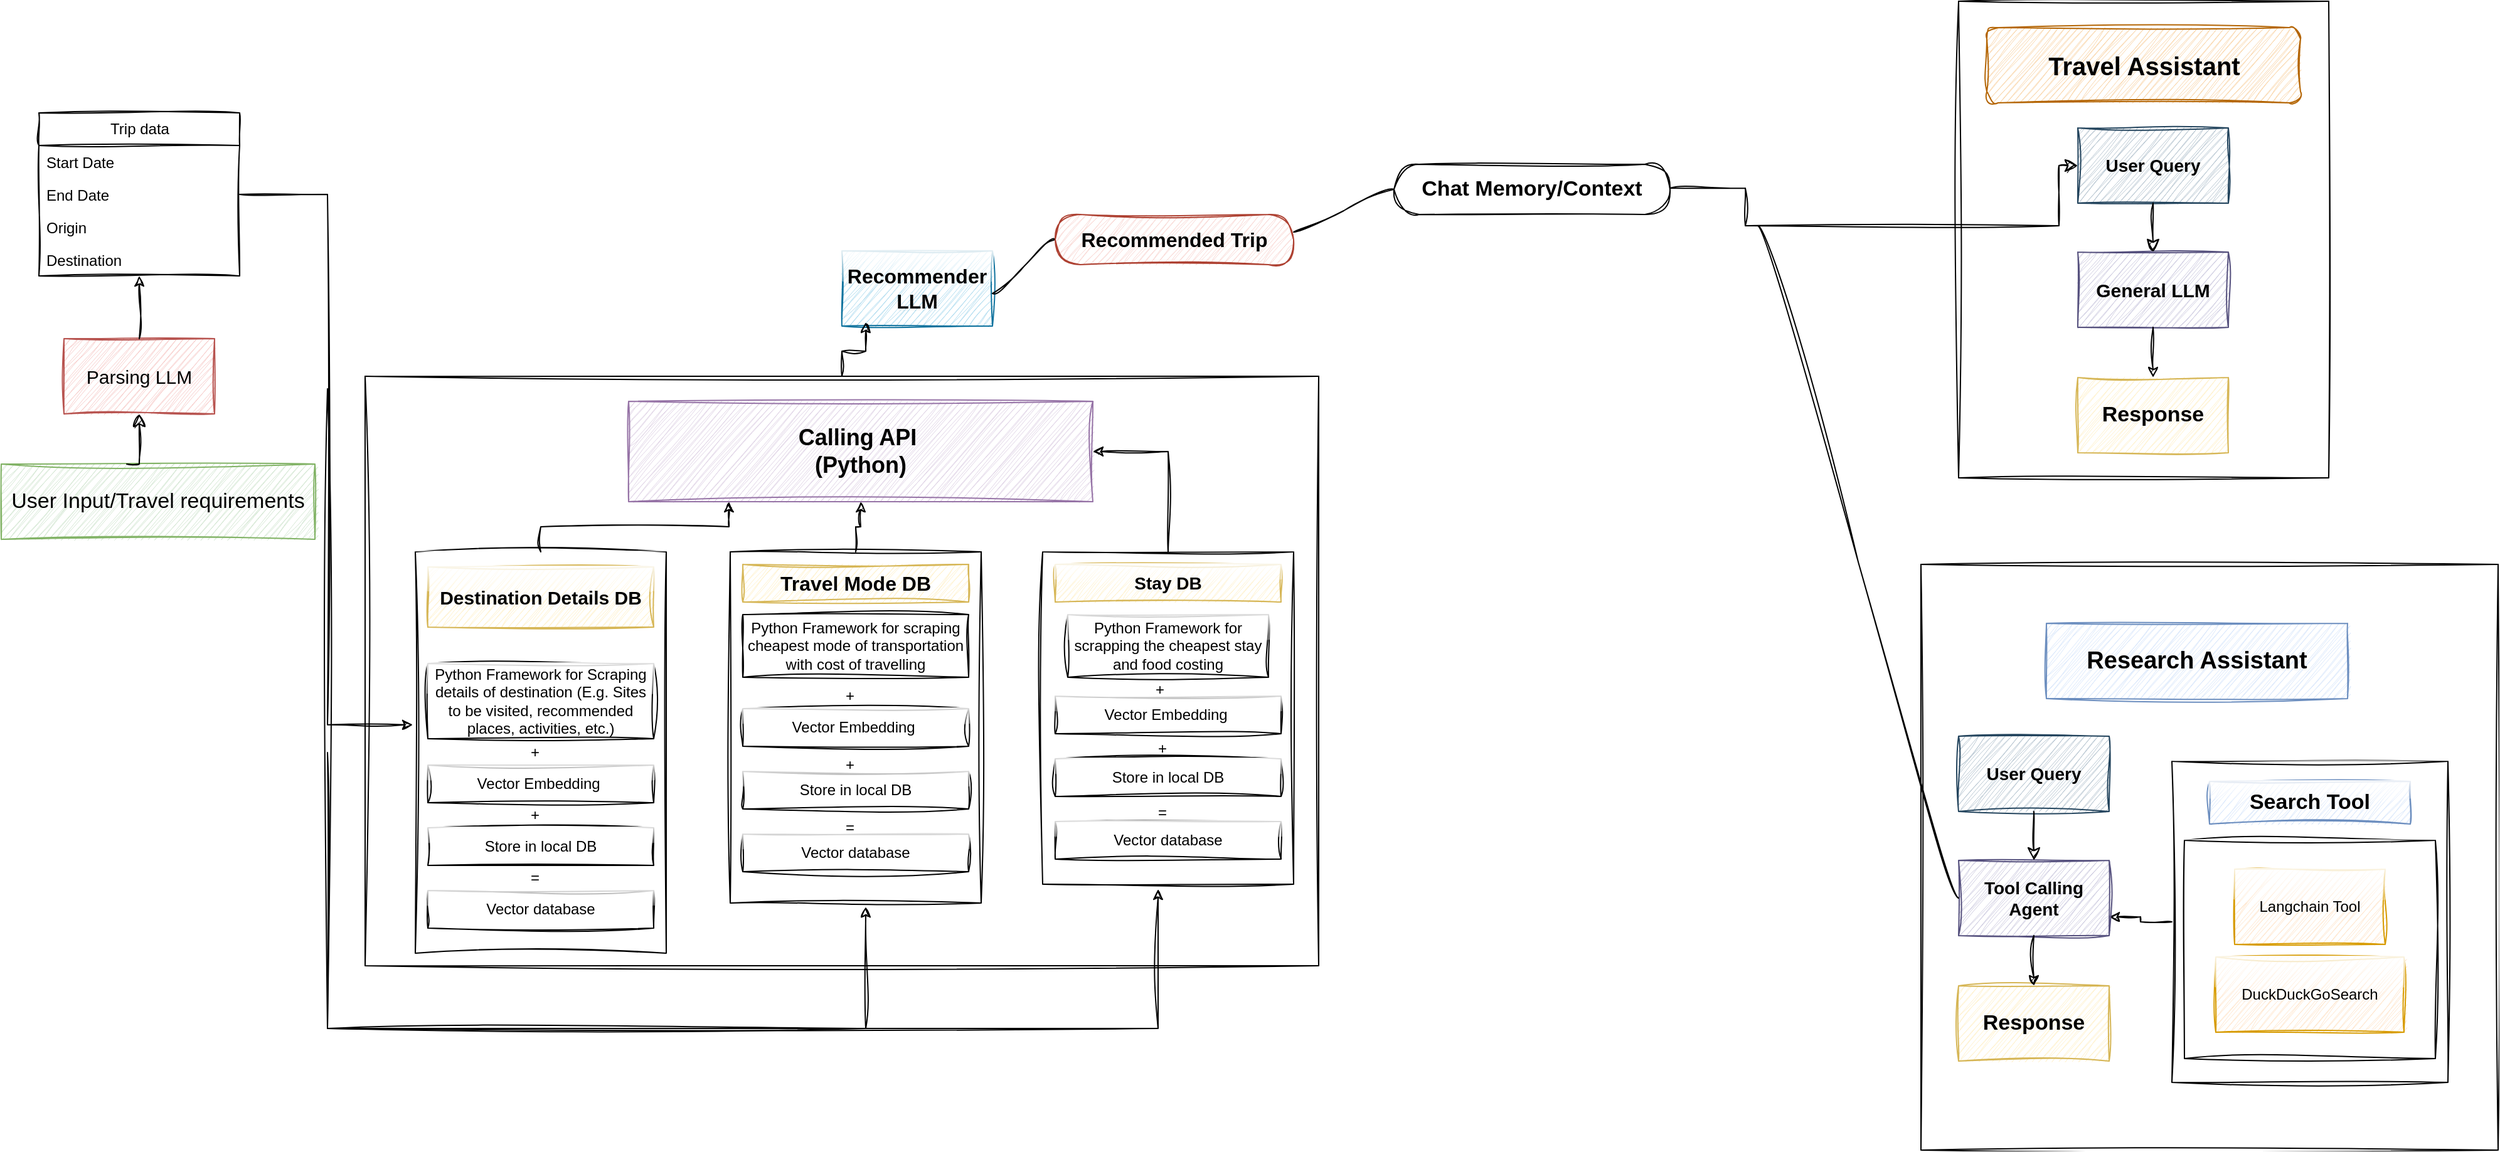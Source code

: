 <mxfile version="26.1.1">
  <diagram name="Page-1" id="yD7A4Ur1ljaylDGLr1X2">
    <mxGraphModel dx="1954" dy="1134" grid="1" gridSize="10" guides="1" tooltips="1" connect="1" arrows="1" fold="1" page="1" pageScale="1" pageWidth="3300" pageHeight="4681" math="0" shadow="0">
      <root>
        <mxCell id="0" />
        <mxCell id="1" parent="0" />
        <mxCell id="6PC8tyypkYT5ATof5jHP-21" value="Trip data" style="swimlane;fontStyle=0;childLayout=stackLayout;horizontal=1;startSize=26;fillColor=none;horizontalStack=0;resizeParent=1;resizeParentMax=0;resizeLast=0;collapsible=1;marginBottom=0;html=1;sketch=1;curveFitting=1;jiggle=2;" parent="1" vertex="1">
          <mxGeometry x="800" y="299" width="160" height="130" as="geometry" />
        </mxCell>
        <mxCell id="6PC8tyypkYT5ATof5jHP-22" value="Start Date" style="text;strokeColor=none;fillColor=none;align=left;verticalAlign=top;spacingLeft=4;spacingRight=4;overflow=hidden;rotatable=0;points=[[0,0.5],[1,0.5]];portConstraint=eastwest;whiteSpace=wrap;html=1;sketch=1;curveFitting=1;jiggle=2;" parent="6PC8tyypkYT5ATof5jHP-21" vertex="1">
          <mxGeometry y="26" width="160" height="26" as="geometry" />
        </mxCell>
        <mxCell id="6PC8tyypkYT5ATof5jHP-23" value="End Date" style="text;strokeColor=none;fillColor=none;align=left;verticalAlign=top;spacingLeft=4;spacingRight=4;overflow=hidden;rotatable=0;points=[[0,0.5],[1,0.5]];portConstraint=eastwest;whiteSpace=wrap;html=1;sketch=1;curveFitting=1;jiggle=2;" parent="6PC8tyypkYT5ATof5jHP-21" vertex="1">
          <mxGeometry y="52" width="160" height="26" as="geometry" />
        </mxCell>
        <mxCell id="6PC8tyypkYT5ATof5jHP-24" value="Origin" style="text;strokeColor=none;fillColor=none;align=left;verticalAlign=top;spacingLeft=4;spacingRight=4;overflow=hidden;rotatable=0;points=[[0,0.5],[1,0.5]];portConstraint=eastwest;whiteSpace=wrap;html=1;sketch=1;curveFitting=1;jiggle=2;" parent="6PC8tyypkYT5ATof5jHP-21" vertex="1">
          <mxGeometry y="78" width="160" height="26" as="geometry" />
        </mxCell>
        <mxCell id="6PC8tyypkYT5ATof5jHP-25" value="Destination" style="text;strokeColor=none;fillColor=none;align=left;verticalAlign=top;spacingLeft=4;spacingRight=4;overflow=hidden;rotatable=0;points=[[0,0.5],[1,0.5]];portConstraint=eastwest;whiteSpace=wrap;html=1;sketch=1;curveFitting=1;jiggle=2;" parent="6PC8tyypkYT5ATof5jHP-21" vertex="1">
          <mxGeometry y="104" width="160" height="26" as="geometry" />
        </mxCell>
        <UserObject label="&lt;font style=&quot;font-size: 17px;&quot;&gt;User Input/Travel requirements&lt;/font&gt;" treeRoot="1" id="6PC8tyypkYT5ATof5jHP-26">
          <mxCell style="whiteSpace=wrap;html=1;align=center;treeFolding=1;treeMoving=1;newEdgeStyle={&quot;edgeStyle&quot;:&quot;elbowEdgeStyle&quot;,&quot;startArrow&quot;:&quot;none&quot;,&quot;endArrow&quot;:&quot;none&quot;};fillColor=#d5e8d4;strokeColor=#82b366;sketch=1;curveFitting=1;jiggle=2;" parent="1" vertex="1">
            <mxGeometry x="770" y="579" width="250" height="60" as="geometry" />
          </mxCell>
        </UserObject>
        <UserObject label="&lt;font style=&quot;font-size: 15px;&quot;&gt;Parsing LLM&lt;/font&gt;" treeRoot="1" id="6PC8tyypkYT5ATof5jHP-27">
          <mxCell style="whiteSpace=wrap;html=1;align=center;treeFolding=1;treeMoving=1;newEdgeStyle={&quot;edgeStyle&quot;:&quot;elbowEdgeStyle&quot;,&quot;startArrow&quot;:&quot;none&quot;,&quot;endArrow&quot;:&quot;none&quot;};fillColor=#f8cecc;strokeColor=#b85450;sketch=1;curveFitting=1;jiggle=2;" parent="1" vertex="1">
            <mxGeometry x="820" y="479" width="120" height="60" as="geometry" />
          </mxCell>
        </UserObject>
        <mxCell id="6PC8tyypkYT5ATof5jHP-36" value="" style="edgeStyle=segmentEdgeStyle;endArrow=classic;html=1;curved=0;rounded=0;endSize=8;startSize=8;exitX=0.4;exitY=0;exitDx=0;exitDy=0;exitPerimeter=0;entryX=0.5;entryY=1;entryDx=0;entryDy=0;sketch=1;curveFitting=1;jiggle=2;" parent="1" source="6PC8tyypkYT5ATof5jHP-26" target="6PC8tyypkYT5ATof5jHP-27" edge="1">
          <mxGeometry width="50" height="50" relative="1" as="geometry">
            <mxPoint x="960" y="569" as="sourcePoint" />
            <mxPoint x="1010" y="519" as="targetPoint" />
          </mxGeometry>
        </mxCell>
        <mxCell id="6PC8tyypkYT5ATof5jHP-39" value="" style="edgeStyle=none;orthogonalLoop=1;jettySize=auto;html=1;rounded=0;exitX=0.5;exitY=0;exitDx=0;exitDy=0;sketch=1;curveFitting=1;jiggle=2;" parent="1" source="6PC8tyypkYT5ATof5jHP-27" target="6PC8tyypkYT5ATof5jHP-21" edge="1">
          <mxGeometry width="80" relative="1" as="geometry">
            <mxPoint x="1170" y="539" as="sourcePoint" />
            <mxPoint x="1250" y="539" as="targetPoint" />
            <Array as="points" />
          </mxGeometry>
        </mxCell>
        <mxCell id="wkmsy3_gl3kjcY7DtleZ-37" value="" style="group;sketch=1;curveFitting=1;jiggle=2;" parent="1" vertex="1" connectable="0">
          <mxGeometry x="1060" y="409" width="760" height="570" as="geometry" />
        </mxCell>
        <mxCell id="wkmsy3_gl3kjcY7DtleZ-28" value="" style="group;sketch=1;curveFitting=1;jiggle=2;" parent="wkmsy3_gl3kjcY7DtleZ-37" vertex="1" connectable="0">
          <mxGeometry y="100" width="760" height="470" as="geometry" />
        </mxCell>
        <UserObject label="&lt;font style=&quot;font-size: 18px;&quot;&gt;&lt;b&gt;Calling API&amp;nbsp;&lt;/b&gt;&lt;/font&gt;&lt;div&gt;&lt;font style=&quot;font-size: 18px;&quot;&gt;&lt;b&gt;(Python)&lt;/b&gt;&lt;/font&gt;&lt;/div&gt;" treeRoot="1" id="wkmsy3_gl3kjcY7DtleZ-21">
          <mxCell style="whiteSpace=wrap;html=1;align=center;treeFolding=1;treeMoving=1;newEdgeStyle={&quot;edgeStyle&quot;:&quot;elbowEdgeStyle&quot;,&quot;startArrow&quot;:&quot;none&quot;,&quot;endArrow&quot;:&quot;none&quot;};fillColor=#e1d5e7;strokeColor=#9673a6;sketch=1;curveFitting=1;jiggle=2;" parent="wkmsy3_gl3kjcY7DtleZ-28" vertex="1">
            <mxGeometry x="210" y="20" width="370" height="80" as="geometry" />
          </mxCell>
        </UserObject>
        <mxCell id="wkmsy3_gl3kjcY7DtleZ-22" value="" style="swimlane;startSize=0;sketch=1;curveFitting=1;jiggle=2;" parent="wkmsy3_gl3kjcY7DtleZ-28" vertex="1">
          <mxGeometry width="760" height="470" as="geometry" />
        </mxCell>
        <mxCell id="wkmsy3_gl3kjcY7DtleZ-20" value="" style="group;sketch=1;curveFitting=1;jiggle=2;" parent="wkmsy3_gl3kjcY7DtleZ-22" vertex="1" connectable="0">
          <mxGeometry x="40" y="140" width="680" height="320" as="geometry" />
        </mxCell>
        <mxCell id="6PC8tyypkYT5ATof5jHP-40" value="" style="swimlane;startSize=0;glass=1;sketch=1;curveFitting=1;jiggle=2;shadow=0;" parent="wkmsy3_gl3kjcY7DtleZ-20" vertex="1">
          <mxGeometry width="200" height="320" as="geometry" />
        </mxCell>
        <UserObject label="&lt;font style=&quot;font-size: 15px;&quot;&gt;&lt;b&gt;Destination Details DB&lt;/b&gt;&lt;/font&gt;" treeRoot="1" id="6PC8tyypkYT5ATof5jHP-41">
          <mxCell style="whiteSpace=wrap;html=1;align=center;treeFolding=1;treeMoving=1;newEdgeStyle={&quot;edgeStyle&quot;:&quot;elbowEdgeStyle&quot;,&quot;startArrow&quot;:&quot;none&quot;,&quot;endArrow&quot;:&quot;none&quot;};fillColor=#fff2cc;strokeColor=#d6b656;glass=1;sketch=1;curveFitting=1;jiggle=2;shadow=0;" parent="6PC8tyypkYT5ATof5jHP-40" vertex="1" collapsed="1">
            <mxGeometry x="10" y="12" width="180" height="48" as="geometry" />
          </mxCell>
        </UserObject>
        <UserObject label="&lt;span&gt;Python Framework for Scraping details of destination (E.g. Sites to be visited, recommended places, activities, etc.)&lt;/span&gt;" treeRoot="1" id="6PC8tyypkYT5ATof5jHP-44">
          <mxCell style="whiteSpace=wrap;html=1;align=center;treeFolding=1;treeMoving=1;newEdgeStyle={&quot;edgeStyle&quot;:&quot;elbowEdgeStyle&quot;,&quot;startArrow&quot;:&quot;none&quot;,&quot;endArrow&quot;:&quot;none&quot;};glass=1;sketch=1;curveFitting=1;jiggle=2;shadow=0;" parent="6PC8tyypkYT5ATof5jHP-40" vertex="1">
            <mxGeometry x="10" y="89" width="180" height="60" as="geometry" />
          </mxCell>
        </UserObject>
        <UserObject label="Vector Embedding&amp;nbsp;" treeRoot="1" id="6PC8tyypkYT5ATof5jHP-45">
          <mxCell style="whiteSpace=wrap;html=1;align=center;treeFolding=1;treeMoving=1;newEdgeStyle={&quot;edgeStyle&quot;:&quot;elbowEdgeStyle&quot;,&quot;startArrow&quot;:&quot;none&quot;,&quot;endArrow&quot;:&quot;none&quot;};glass=1;sketch=1;curveFitting=1;jiggle=2;shadow=0;" parent="6PC8tyypkYT5ATof5jHP-40" vertex="1">
            <mxGeometry x="10" y="170" width="180" height="30" as="geometry" />
          </mxCell>
        </UserObject>
        <mxCell id="6PC8tyypkYT5ATof5jHP-46" value="Store in local DB" style="whiteSpace=wrap;html=1;glass=1;sketch=1;curveFitting=1;jiggle=2;shadow=0;" parent="6PC8tyypkYT5ATof5jHP-40" vertex="1">
          <mxGeometry x="10" y="220" width="180" height="30" as="geometry" />
        </mxCell>
        <mxCell id="6PC8tyypkYT5ATof5jHP-48" value="Vector database" style="whiteSpace=wrap;html=1;glass=1;sketch=1;curveFitting=1;jiggle=2;shadow=0;" parent="6PC8tyypkYT5ATof5jHP-40" vertex="1">
          <mxGeometry x="10" y="270" width="180" height="30" as="geometry" />
        </mxCell>
        <mxCell id="6PC8tyypkYT5ATof5jHP-52" value="=" style="text;html=1;align=center;verticalAlign=middle;resizable=0;points=[];autosize=1;strokeColor=none;fillColor=none;glass=1;sketch=1;curveFitting=1;jiggle=2;shadow=0;" parent="6PC8tyypkYT5ATof5jHP-40" vertex="1">
          <mxGeometry x="80" y="245" width="30" height="30" as="geometry" />
        </mxCell>
        <mxCell id="6PC8tyypkYT5ATof5jHP-51" value="+" style="text;html=1;align=center;verticalAlign=middle;resizable=0;points=[];autosize=1;strokeColor=none;fillColor=none;glass=1;sketch=1;curveFitting=1;jiggle=2;shadow=0;" parent="6PC8tyypkYT5ATof5jHP-40" vertex="1">
          <mxGeometry x="80" y="195" width="30" height="30" as="geometry" />
        </mxCell>
        <mxCell id="6PC8tyypkYT5ATof5jHP-50" value="+" style="text;html=1;align=center;verticalAlign=middle;resizable=0;points=[];autosize=1;strokeColor=none;fillColor=none;container=1;glass=1;sketch=1;curveFitting=1;jiggle=2;shadow=0;" parent="6PC8tyypkYT5ATof5jHP-40" vertex="1">
          <mxGeometry x="80" y="145" width="30" height="30" as="geometry" />
        </mxCell>
        <mxCell id="wkmsy3_gl3kjcY7DtleZ-1" value="" style="swimlane;startSize=0;sketch=1;curveFitting=1;jiggle=2;" parent="wkmsy3_gl3kjcY7DtleZ-20" vertex="1">
          <mxGeometry x="251" width="200" height="280" as="geometry" />
        </mxCell>
        <UserObject label="&lt;font style=&quot;font-size: 16px;&quot;&gt;&lt;b&gt;Travel Mode DB&lt;/b&gt;&lt;/font&gt;" treeRoot="1" id="wkmsy3_gl3kjcY7DtleZ-2">
          <mxCell style="whiteSpace=wrap;html=1;align=center;treeFolding=1;treeMoving=1;newEdgeStyle={&quot;edgeStyle&quot;:&quot;elbowEdgeStyle&quot;,&quot;startArrow&quot;:&quot;none&quot;,&quot;endArrow&quot;:&quot;none&quot;};fillColor=#fff2cc;strokeColor=#d6b656;sketch=1;curveFitting=1;jiggle=2;" parent="wkmsy3_gl3kjcY7DtleZ-1" vertex="1">
            <mxGeometry x="10" y="10" width="180" height="30" as="geometry" />
          </mxCell>
        </UserObject>
        <UserObject label="Python Framework for scraping cheapest mode of transportation with cost of travelling" treeRoot="1" id="wkmsy3_gl3kjcY7DtleZ-3">
          <mxCell style="whiteSpace=wrap;html=1;align=center;treeFolding=1;treeMoving=1;newEdgeStyle={&quot;edgeStyle&quot;:&quot;elbowEdgeStyle&quot;,&quot;startArrow&quot;:&quot;none&quot;,&quot;endArrow&quot;:&quot;none&quot;};sketch=1;curveFitting=1;jiggle=2;" parent="wkmsy3_gl3kjcY7DtleZ-1" vertex="1">
            <mxGeometry x="10" y="50" width="180" height="50" as="geometry" />
          </mxCell>
        </UserObject>
        <UserObject label="Vector Embedding&amp;nbsp;" treeRoot="1" id="wkmsy3_gl3kjcY7DtleZ-4">
          <mxCell style="whiteSpace=wrap;html=1;align=center;treeFolding=1;treeMoving=1;newEdgeStyle={&quot;edgeStyle&quot;:&quot;elbowEdgeStyle&quot;,&quot;startArrow&quot;:&quot;none&quot;,&quot;endArrow&quot;:&quot;none&quot;};glass=1;sketch=1;curveFitting=1;jiggle=2;shadow=0;" parent="wkmsy3_gl3kjcY7DtleZ-1" vertex="1">
            <mxGeometry x="10" y="125" width="180" height="30" as="geometry" />
          </mxCell>
        </UserObject>
        <mxCell id="wkmsy3_gl3kjcY7DtleZ-5" value="Store in local DB" style="whiteSpace=wrap;html=1;glass=1;sketch=1;curveFitting=1;jiggle=2;shadow=0;" parent="wkmsy3_gl3kjcY7DtleZ-1" vertex="1">
          <mxGeometry x="10" y="175" width="180" height="30" as="geometry" />
        </mxCell>
        <mxCell id="wkmsy3_gl3kjcY7DtleZ-6" value="Vector database" style="whiteSpace=wrap;html=1;glass=1;sketch=1;curveFitting=1;jiggle=2;shadow=0;" parent="wkmsy3_gl3kjcY7DtleZ-1" vertex="1">
          <mxGeometry x="10" y="225" width="180" height="30" as="geometry" />
        </mxCell>
        <mxCell id="wkmsy3_gl3kjcY7DtleZ-7" value="+" style="text;html=1;align=center;verticalAlign=middle;resizable=0;points=[];autosize=1;strokeColor=none;fillColor=none;container=1;glass=1;sketch=1;curveFitting=1;jiggle=2;shadow=0;" parent="wkmsy3_gl3kjcY7DtleZ-1" vertex="1">
          <mxGeometry x="80" y="100" width="30" height="30" as="geometry" />
        </mxCell>
        <mxCell id="wkmsy3_gl3kjcY7DtleZ-8" value="+" style="text;html=1;align=center;verticalAlign=middle;resizable=0;points=[];autosize=1;strokeColor=none;fillColor=none;glass=1;sketch=1;curveFitting=1;jiggle=2;shadow=0;" parent="wkmsy3_gl3kjcY7DtleZ-1" vertex="1">
          <mxGeometry x="80" y="155" width="30" height="30" as="geometry" />
        </mxCell>
        <mxCell id="wkmsy3_gl3kjcY7DtleZ-9" value="=" style="text;html=1;align=center;verticalAlign=middle;resizable=0;points=[];autosize=1;strokeColor=none;fillColor=none;glass=1;sketch=1;curveFitting=1;jiggle=2;shadow=0;" parent="wkmsy3_gl3kjcY7DtleZ-1" vertex="1">
          <mxGeometry x="80" y="205" width="30" height="30" as="geometry" />
        </mxCell>
        <mxCell id="wkmsy3_gl3kjcY7DtleZ-11" value="" style="swimlane;startSize=0;sketch=1;curveFitting=1;jiggle=2;rounded=0;glass=1;" parent="wkmsy3_gl3kjcY7DtleZ-20" vertex="1">
          <mxGeometry x="500" width="200" height="265" as="geometry" />
        </mxCell>
        <UserObject label="&lt;b&gt;&lt;font style=&quot;font-size: 14px;&quot;&gt;Stay DB&lt;/font&gt;&lt;/b&gt;" treeRoot="1" id="wkmsy3_gl3kjcY7DtleZ-12">
          <mxCell style="whiteSpace=wrap;html=1;align=center;treeFolding=1;treeMoving=1;newEdgeStyle={&quot;edgeStyle&quot;:&quot;elbowEdgeStyle&quot;,&quot;startArrow&quot;:&quot;none&quot;,&quot;endArrow&quot;:&quot;none&quot;};fillColor=#fff2cc;strokeColor=#d6b656;sketch=1;curveFitting=1;jiggle=2;rounded=0;glass=1;" parent="wkmsy3_gl3kjcY7DtleZ-11" vertex="1">
            <mxGeometry x="10" y="10" width="180" height="30" as="geometry" />
          </mxCell>
        </UserObject>
        <UserObject label="Python Framework for scrapping the cheapest stay and food costing" treeRoot="1" id="wkmsy3_gl3kjcY7DtleZ-13">
          <mxCell style="whiteSpace=wrap;html=1;align=center;treeFolding=1;treeMoving=1;newEdgeStyle={&quot;edgeStyle&quot;:&quot;elbowEdgeStyle&quot;,&quot;startArrow&quot;:&quot;none&quot;,&quot;endArrow&quot;:&quot;none&quot;};sketch=1;curveFitting=1;jiggle=2;rounded=0;glass=1;" parent="wkmsy3_gl3kjcY7DtleZ-11" vertex="1">
            <mxGeometry x="20" y="50" width="160" height="50" as="geometry" />
          </mxCell>
        </UserObject>
        <UserObject label="Vector Embedding&amp;nbsp;" treeRoot="1" id="wkmsy3_gl3kjcY7DtleZ-14">
          <mxCell style="whiteSpace=wrap;html=1;align=center;treeFolding=1;treeMoving=1;newEdgeStyle={&quot;edgeStyle&quot;:&quot;elbowEdgeStyle&quot;,&quot;startArrow&quot;:&quot;none&quot;,&quot;endArrow&quot;:&quot;none&quot;};glass=1;sketch=1;curveFitting=1;jiggle=2;shadow=0;rounded=0;" parent="wkmsy3_gl3kjcY7DtleZ-11" vertex="1">
            <mxGeometry x="10" y="115" width="180" height="30" as="geometry" />
          </mxCell>
        </UserObject>
        <mxCell id="wkmsy3_gl3kjcY7DtleZ-15" value="+" style="text;html=1;align=center;verticalAlign=middle;resizable=0;points=[];autosize=1;strokeColor=none;fillColor=none;glass=1;sketch=1;curveFitting=1;jiggle=2;shadow=0;rounded=0;" parent="wkmsy3_gl3kjcY7DtleZ-11" vertex="1">
          <mxGeometry x="80" y="142" width="30" height="30" as="geometry" />
        </mxCell>
        <mxCell id="wkmsy3_gl3kjcY7DtleZ-16" value="Store in local DB" style="whiteSpace=wrap;html=1;glass=1;sketch=1;curveFitting=1;jiggle=2;shadow=0;rounded=0;" parent="wkmsy3_gl3kjcY7DtleZ-11" vertex="1">
          <mxGeometry x="10" y="165" width="180" height="30" as="geometry" />
        </mxCell>
        <mxCell id="wkmsy3_gl3kjcY7DtleZ-17" value="=" style="text;html=1;align=center;verticalAlign=middle;resizable=0;points=[];autosize=1;strokeColor=none;fillColor=none;glass=1;sketch=1;curveFitting=1;jiggle=2;shadow=0;rounded=0;" parent="wkmsy3_gl3kjcY7DtleZ-11" vertex="1">
          <mxGeometry x="80" y="193" width="30" height="30" as="geometry" />
        </mxCell>
        <mxCell id="wkmsy3_gl3kjcY7DtleZ-18" value="Vector database" style="whiteSpace=wrap;html=1;glass=1;sketch=1;curveFitting=1;jiggle=2;shadow=0;rounded=0;" parent="wkmsy3_gl3kjcY7DtleZ-11" vertex="1">
          <mxGeometry x="10" y="215" width="180" height="30" as="geometry" />
        </mxCell>
        <mxCell id="wkmsy3_gl3kjcY7DtleZ-19" value="+" style="text;html=1;align=center;verticalAlign=middle;resizable=0;points=[];autosize=1;strokeColor=none;fillColor=none;glass=1;sketch=1;curveFitting=1;jiggle=2;shadow=0;rounded=0;" parent="wkmsy3_gl3kjcY7DtleZ-11" vertex="1">
          <mxGeometry x="78" y="95" width="30" height="30" as="geometry" />
        </mxCell>
        <mxCell id="wkmsy3_gl3kjcY7DtleZ-25" style="edgeStyle=orthogonalEdgeStyle;rounded=0;orthogonalLoop=1;jettySize=auto;html=1;exitX=0.5;exitY=0;exitDx=0;exitDy=0;sketch=1;curveFitting=1;jiggle=2;" parent="wkmsy3_gl3kjcY7DtleZ-28" source="6PC8tyypkYT5ATof5jHP-40" target="wkmsy3_gl3kjcY7DtleZ-21" edge="1">
          <mxGeometry relative="1" as="geometry">
            <Array as="points">
              <mxPoint x="140" y="120" />
              <mxPoint x="290" y="120" />
            </Array>
          </mxGeometry>
        </mxCell>
        <mxCell id="wkmsy3_gl3kjcY7DtleZ-26" style="edgeStyle=orthogonalEdgeStyle;rounded=0;orthogonalLoop=1;jettySize=auto;html=1;exitX=0.5;exitY=0;exitDx=0;exitDy=0;sketch=1;curveFitting=1;jiggle=2;" parent="wkmsy3_gl3kjcY7DtleZ-28" source="wkmsy3_gl3kjcY7DtleZ-1" target="wkmsy3_gl3kjcY7DtleZ-21" edge="1">
          <mxGeometry relative="1" as="geometry" />
        </mxCell>
        <mxCell id="wkmsy3_gl3kjcY7DtleZ-27" style="edgeStyle=orthogonalEdgeStyle;rounded=0;orthogonalLoop=1;jettySize=auto;html=1;exitX=0.5;exitY=0;exitDx=0;exitDy=0;entryX=1;entryY=0.5;entryDx=0;entryDy=0;sketch=1;curveFitting=1;jiggle=2;" parent="wkmsy3_gl3kjcY7DtleZ-28" source="wkmsy3_gl3kjcY7DtleZ-11" target="wkmsy3_gl3kjcY7DtleZ-21" edge="1">
          <mxGeometry relative="1" as="geometry" />
        </mxCell>
        <UserObject label="&lt;font style=&quot;font-size: 16px;&quot;&gt;&lt;b&gt;Recommender LLM&lt;/b&gt;&lt;/font&gt;" treeRoot="1" id="wkmsy3_gl3kjcY7DtleZ-35">
          <mxCell style="whiteSpace=wrap;html=1;align=center;treeFolding=1;treeMoving=1;newEdgeStyle={&quot;edgeStyle&quot;:&quot;elbowEdgeStyle&quot;,&quot;startArrow&quot;:&quot;none&quot;,&quot;endArrow&quot;:&quot;none&quot;};fillColor=#b1ddf0;strokeColor=#10739e;glass=1;sketch=1;curveFitting=1;jiggle=2;" parent="wkmsy3_gl3kjcY7DtleZ-37" vertex="1">
            <mxGeometry x="380" width="120" height="60" as="geometry" />
          </mxCell>
        </UserObject>
        <mxCell id="wkmsy3_gl3kjcY7DtleZ-36" style="edgeStyle=orthogonalEdgeStyle;rounded=0;orthogonalLoop=1;jettySize=auto;html=1;exitX=0.5;exitY=0;exitDx=0;exitDy=0;entryX=0.158;entryY=0.95;entryDx=0;entryDy=0;entryPerimeter=0;sketch=1;curveFitting=1;jiggle=2;" parent="wkmsy3_gl3kjcY7DtleZ-37" source="wkmsy3_gl3kjcY7DtleZ-22" target="wkmsy3_gl3kjcY7DtleZ-35" edge="1">
          <mxGeometry relative="1" as="geometry" />
        </mxCell>
        <mxCell id="wkmsy3_gl3kjcY7DtleZ-39" value="" style="edgeStyle=entityRelationEdgeStyle;startArrow=none;endArrow=none;segment=10;curved=1;sourcePerimeterSpacing=0;targetPerimeterSpacing=0;rounded=0;sketch=1;curveFitting=1;jiggle=2;" parent="wkmsy3_gl3kjcY7DtleZ-37" target="wkmsy3_gl3kjcY7DtleZ-38" edge="1">
          <mxGeometry relative="1" as="geometry">
            <mxPoint x="500" y="34" as="sourcePoint" />
          </mxGeometry>
        </mxCell>
        <mxCell id="wkmsy3_gl3kjcY7DtleZ-38" value="&lt;font style=&quot;font-size: 16px;&quot;&gt;&lt;b&gt;Recommended Trip&lt;/b&gt;&lt;/font&gt;" style="whiteSpace=wrap;html=1;rounded=1;arcSize=50;align=center;verticalAlign=middle;strokeWidth=1;autosize=1;spacing=4;treeFolding=1;treeMoving=1;newEdgeStyle={&quot;edgeStyle&quot;:&quot;entityRelationEdgeStyle&quot;,&quot;startArrow&quot;:&quot;none&quot;,&quot;endArrow&quot;:&quot;none&quot;,&quot;segment&quot;:10,&quot;curved&quot;:1,&quot;sourcePerimeterSpacing&quot;:0,&quot;targetPerimeterSpacing&quot;:0};fillColor=#fad9d5;strokeColor=#ae4132;sketch=1;curveFitting=1;jiggle=2;" parent="1" vertex="1">
          <mxGeometry x="1610" y="380" width="190" height="40" as="geometry" />
        </mxCell>
        <mxCell id="wkmsy3_gl3kjcY7DtleZ-40" value="&lt;font style=&quot;font-size: 17px;&quot;&gt;&lt;b&gt;Chat Memory/Context&lt;/b&gt;&lt;/font&gt;" style="whiteSpace=wrap;html=1;rounded=1;arcSize=50;align=center;verticalAlign=middle;strokeWidth=1;autosize=1;spacing=4;treeFolding=1;treeMoving=1;newEdgeStyle={&quot;edgeStyle&quot;:&quot;entityRelationEdgeStyle&quot;,&quot;startArrow&quot;:&quot;none&quot;,&quot;endArrow&quot;:&quot;none&quot;,&quot;segment&quot;:10,&quot;curved&quot;:1,&quot;sourcePerimeterSpacing&quot;:0,&quot;targetPerimeterSpacing&quot;:0};sketch=1;curveFitting=1;jiggle=2;" parent="1" vertex="1">
          <mxGeometry x="1880" y="340" width="220" height="40" as="geometry" />
        </mxCell>
        <mxCell id="wkmsy3_gl3kjcY7DtleZ-41" value="" style="edgeStyle=entityRelationEdgeStyle;startArrow=none;endArrow=none;segment=10;curved=1;sourcePerimeterSpacing=0;targetPerimeterSpacing=0;rounded=0;sketch=1;curveFitting=1;jiggle=2;" parent="1" target="wkmsy3_gl3kjcY7DtleZ-40" edge="1">
          <mxGeometry relative="1" as="geometry">
            <mxPoint x="1800" y="394" as="sourcePoint" />
          </mxGeometry>
        </mxCell>
        <mxCell id="wkmsy3_gl3kjcY7DtleZ-46" value="" style="edgeStyle=segmentEdgeStyle;endArrow=classic;html=1;curved=0;rounded=0;endSize=8;startSize=8;sketch=1;curveFitting=1;jiggle=2;" parent="1" target="wkmsy3_gl3kjcY7DtleZ-43" edge="1">
          <mxGeometry width="50" height="50" relative="1" as="geometry">
            <mxPoint x="2100" y="359" as="sourcePoint" />
            <mxPoint x="2370" y="410" as="targetPoint" />
            <Array as="points">
              <mxPoint x="2160" y="359" />
              <mxPoint x="2160" y="389" />
              <mxPoint x="2410" y="389" />
              <mxPoint x="2410" y="341" />
            </Array>
          </mxGeometry>
        </mxCell>
        <mxCell id="wkmsy3_gl3kjcY7DtleZ-49" value="" style="swimlane;startSize=0;sketch=1;curveFitting=1;jiggle=2;" parent="1" vertex="1">
          <mxGeometry x="2330" y="210" width="295" height="380" as="geometry" />
        </mxCell>
        <UserObject label="&lt;font style=&quot;font-size: 20px;&quot;&gt;&lt;b&gt;Travel Assistant&lt;/b&gt;&lt;/font&gt;" treeRoot="1" id="wkmsy3_gl3kjcY7DtleZ-42">
          <mxCell style="whiteSpace=wrap;html=1;align=center;treeFolding=1;treeMoving=1;newEdgeStyle={&quot;edgeStyle&quot;:&quot;elbowEdgeStyle&quot;,&quot;startArrow&quot;:&quot;none&quot;,&quot;endArrow&quot;:&quot;none&quot;};rounded=1;fillColor=#fad7ac;strokeColor=#b46504;sketch=1;curveFitting=1;jiggle=2;" parent="wkmsy3_gl3kjcY7DtleZ-49" vertex="1">
            <mxGeometry x="22.5" y="21" width="250" height="60" as="geometry" />
          </mxCell>
        </UserObject>
        <UserObject label="&lt;b&gt;&lt;font style=&quot;font-size: 14px;&quot;&gt;User Query&lt;/font&gt;&lt;/b&gt;" treeRoot="1" id="wkmsy3_gl3kjcY7DtleZ-43">
          <mxCell style="whiteSpace=wrap;html=1;align=center;treeFolding=1;treeMoving=1;newEdgeStyle={&quot;edgeStyle&quot;:&quot;elbowEdgeStyle&quot;,&quot;startArrow&quot;:&quot;none&quot;,&quot;endArrow&quot;:&quot;none&quot;};fillColor=#bac8d3;strokeColor=#23445d;sketch=1;curveFitting=1;jiggle=2;" parent="wkmsy3_gl3kjcY7DtleZ-49" vertex="1">
            <mxGeometry x="95" y="101" width="120" height="60" as="geometry" />
          </mxCell>
        </UserObject>
        <UserObject label="&lt;b&gt;&lt;font style=&quot;font-size: 15px;&quot;&gt;General LLM&lt;/font&gt;&lt;/b&gt;" treeRoot="1" id="wkmsy3_gl3kjcY7DtleZ-44">
          <mxCell style="whiteSpace=wrap;html=1;align=center;treeFolding=1;treeMoving=1;newEdgeStyle={&quot;edgeStyle&quot;:&quot;elbowEdgeStyle&quot;,&quot;startArrow&quot;:&quot;none&quot;,&quot;endArrow&quot;:&quot;none&quot;};fillColor=#d0cee2;strokeColor=#56517e;sketch=1;curveFitting=1;jiggle=2;" parent="wkmsy3_gl3kjcY7DtleZ-49" vertex="1">
            <mxGeometry x="95" y="200" width="120" height="60" as="geometry" />
          </mxCell>
        </UserObject>
        <mxCell id="wkmsy3_gl3kjcY7DtleZ-53" value="" style="edgeStyle=segmentEdgeStyle;endArrow=classic;html=1;curved=0;rounded=0;endSize=8;startSize=8;exitX=0.5;exitY=1;exitDx=0;exitDy=0;entryX=0.5;entryY=0;entryDx=0;entryDy=0;sketch=1;curveFitting=1;jiggle=2;" parent="wkmsy3_gl3kjcY7DtleZ-49" source="wkmsy3_gl3kjcY7DtleZ-43" target="wkmsy3_gl3kjcY7DtleZ-44" edge="1">
          <mxGeometry width="50" height="50" relative="1" as="geometry">
            <mxPoint x="190" y="190" as="sourcePoint" />
            <mxPoint x="240" y="140" as="targetPoint" />
          </mxGeometry>
        </mxCell>
        <UserObject label="&lt;b&gt;&lt;font style=&quot;font-size: 17px;&quot;&gt;Response&lt;/font&gt;&lt;/b&gt;" treeRoot="1" id="wkmsy3_gl3kjcY7DtleZ-47">
          <mxCell style="whiteSpace=wrap;html=1;align=center;treeFolding=1;treeMoving=1;newEdgeStyle={&quot;edgeStyle&quot;:&quot;elbowEdgeStyle&quot;,&quot;startArrow&quot;:&quot;none&quot;,&quot;endArrow&quot;:&quot;none&quot;};fillColor=#fff2cc;strokeColor=#d6b656;sketch=1;curveFitting=1;jiggle=2;" parent="wkmsy3_gl3kjcY7DtleZ-49" vertex="1">
            <mxGeometry x="95" y="300" width="120" height="60" as="geometry" />
          </mxCell>
        </UserObject>
        <mxCell id="wkmsy3_gl3kjcY7DtleZ-55" value="" style="edgeStyle=none;orthogonalLoop=1;jettySize=auto;html=1;rounded=0;exitX=0.5;exitY=1;exitDx=0;exitDy=0;entryX=0.5;entryY=0;entryDx=0;entryDy=0;sketch=1;curveFitting=1;jiggle=2;" parent="wkmsy3_gl3kjcY7DtleZ-49" source="wkmsy3_gl3kjcY7DtleZ-44" target="wkmsy3_gl3kjcY7DtleZ-47" edge="1">
          <mxGeometry width="80" relative="1" as="geometry">
            <mxPoint x="-170" y="220" as="sourcePoint" />
            <mxPoint x="-90" y="220" as="targetPoint" />
            <Array as="points" />
          </mxGeometry>
        </mxCell>
        <mxCell id="wkmsy3_gl3kjcY7DtleZ-64" value="" style="group;sketch=1;curveFitting=1;jiggle=2;" parent="1" vertex="1" connectable="0">
          <mxGeometry x="2300" y="659" width="460" height="467" as="geometry" />
        </mxCell>
        <mxCell id="wkmsy3_gl3kjcY7DtleZ-61" style="edgeStyle=orthogonalEdgeStyle;rounded=0;orthogonalLoop=1;jettySize=auto;html=1;exitX=0;exitY=0.5;exitDx=0;exitDy=0;entryX=1;entryY=0.75;entryDx=0;entryDy=0;sketch=1;curveFitting=1;jiggle=2;" parent="wkmsy3_gl3kjcY7DtleZ-64" source="wkmsy3_gl3kjcY7DtleZ-29" target="wkmsy3_gl3kjcY7DtleZ-57" edge="1">
          <mxGeometry relative="1" as="geometry" />
        </mxCell>
        <mxCell id="wkmsy3_gl3kjcY7DtleZ-29" value="" style="swimlane;startSize=0;sketch=1;curveFitting=1;jiggle=2;glass=1;" parent="wkmsy3_gl3kjcY7DtleZ-64" vertex="1">
          <mxGeometry x="200" y="157" width="220" height="256" as="geometry" />
        </mxCell>
        <UserObject label="&lt;font style=&quot;font-size: 17px;&quot;&gt;&lt;b&gt;Search Tool&lt;/b&gt;&lt;/font&gt;" treeRoot="1" id="wkmsy3_gl3kjcY7DtleZ-30">
          <mxCell style="whiteSpace=wrap;html=1;align=center;treeFolding=1;treeMoving=1;newEdgeStyle={&quot;edgeStyle&quot;:&quot;elbowEdgeStyle&quot;,&quot;startArrow&quot;:&quot;none&quot;,&quot;endArrow&quot;:&quot;none&quot;};fillColor=#dae8fc;strokeColor=#6c8ebf;sketch=1;curveFitting=1;jiggle=2;glass=1;" parent="wkmsy3_gl3kjcY7DtleZ-29" vertex="1">
            <mxGeometry x="30" y="16" width="160" height="34" as="geometry" />
          </mxCell>
        </UserObject>
        <mxCell id="wkmsy3_gl3kjcY7DtleZ-31" value="" style="swimlane;startSize=0;sketch=1;curveFitting=1;jiggle=2;glass=1;" parent="wkmsy3_gl3kjcY7DtleZ-29" vertex="1">
          <mxGeometry x="10" y="63" width="200" height="174" as="geometry" />
        </mxCell>
        <UserObject label="Langchain Tool" treeRoot="1" id="wkmsy3_gl3kjcY7DtleZ-32">
          <mxCell style="whiteSpace=wrap;html=1;align=center;treeFolding=1;treeMoving=1;newEdgeStyle={&quot;edgeStyle&quot;:&quot;elbowEdgeStyle&quot;,&quot;startArrow&quot;:&quot;none&quot;,&quot;endArrow&quot;:&quot;none&quot;};fillColor=#ffe6cc;strokeColor=#d79b00;sketch=1;curveFitting=1;jiggle=2;glass=1;" parent="wkmsy3_gl3kjcY7DtleZ-31" vertex="1">
            <mxGeometry x="40" y="23" width="120" height="60" as="geometry" />
          </mxCell>
        </UserObject>
        <UserObject label="DuckDuckGoSearch" treeRoot="1" id="wkmsy3_gl3kjcY7DtleZ-33">
          <mxCell style="whiteSpace=wrap;html=1;align=center;treeFolding=1;treeMoving=1;newEdgeStyle={&quot;edgeStyle&quot;:&quot;elbowEdgeStyle&quot;,&quot;startArrow&quot;:&quot;none&quot;,&quot;endArrow&quot;:&quot;none&quot;};fillColor=#ffe6cc;strokeColor=#d79b00;sketch=1;curveFitting=1;jiggle=2;glass=1;" parent="wkmsy3_gl3kjcY7DtleZ-31" vertex="1">
            <mxGeometry x="25" y="93" width="150" height="60" as="geometry" />
          </mxCell>
        </UserObject>
        <UserObject label="&lt;b&gt;&lt;font style=&quot;font-size: 14px;&quot;&gt;User Query&lt;/font&gt;&lt;/b&gt;" treeRoot="1" id="wkmsy3_gl3kjcY7DtleZ-56">
          <mxCell style="whiteSpace=wrap;html=1;align=center;treeFolding=1;treeMoving=1;newEdgeStyle={&quot;edgeStyle&quot;:&quot;elbowEdgeStyle&quot;,&quot;startArrow&quot;:&quot;none&quot;,&quot;endArrow&quot;:&quot;none&quot;};fillColor=#bac8d3;strokeColor=#23445d;sketch=1;curveFitting=1;jiggle=2;" parent="wkmsy3_gl3kjcY7DtleZ-64" vertex="1">
            <mxGeometry x="30" y="137" width="120" height="60" as="geometry" />
          </mxCell>
        </UserObject>
        <UserObject label="&lt;b&gt;&lt;font style=&quot;font-size: 14px;&quot;&gt;Tool Calling Agent&lt;/font&gt;&lt;/b&gt;" treeRoot="1" id="wkmsy3_gl3kjcY7DtleZ-57">
          <mxCell style="whiteSpace=wrap;html=1;align=center;treeFolding=1;treeMoving=1;newEdgeStyle={&quot;edgeStyle&quot;:&quot;elbowEdgeStyle&quot;,&quot;startArrow&quot;:&quot;none&quot;,&quot;endArrow&quot;:&quot;none&quot;};fillColor=#d0cee2;strokeColor=#56517e;sketch=1;curveFitting=1;jiggle=2;" parent="wkmsy3_gl3kjcY7DtleZ-64" vertex="1">
            <mxGeometry x="30" y="236" width="120" height="60" as="geometry" />
          </mxCell>
        </UserObject>
        <mxCell id="wkmsy3_gl3kjcY7DtleZ-58" value="" style="edgeStyle=segmentEdgeStyle;endArrow=classic;html=1;curved=0;rounded=0;endSize=8;startSize=8;exitX=0.5;exitY=1;exitDx=0;exitDy=0;entryX=0.5;entryY=0;entryDx=0;entryDy=0;sketch=1;curveFitting=1;jiggle=2;" parent="wkmsy3_gl3kjcY7DtleZ-64" source="wkmsy3_gl3kjcY7DtleZ-56" target="wkmsy3_gl3kjcY7DtleZ-57" edge="1">
          <mxGeometry width="50" height="50" relative="1" as="geometry">
            <mxPoint x="125" y="226" as="sourcePoint" />
            <mxPoint x="175" y="176" as="targetPoint" />
          </mxGeometry>
        </mxCell>
        <UserObject label="&lt;b&gt;&lt;font style=&quot;font-size: 17px;&quot;&gt;Response&lt;/font&gt;&lt;/b&gt;" treeRoot="1" id="wkmsy3_gl3kjcY7DtleZ-59">
          <mxCell style="whiteSpace=wrap;html=1;align=center;treeFolding=1;treeMoving=1;newEdgeStyle={&quot;edgeStyle&quot;:&quot;elbowEdgeStyle&quot;,&quot;startArrow&quot;:&quot;none&quot;,&quot;endArrow&quot;:&quot;none&quot;};fillColor=#fff2cc;strokeColor=#d6b656;sketch=1;curveFitting=1;jiggle=2;" parent="wkmsy3_gl3kjcY7DtleZ-64" vertex="1">
            <mxGeometry x="30" y="336" width="120" height="60" as="geometry" />
          </mxCell>
        </UserObject>
        <mxCell id="wkmsy3_gl3kjcY7DtleZ-60" value="" style="edgeStyle=none;orthogonalLoop=1;jettySize=auto;html=1;rounded=0;exitX=0.5;exitY=1;exitDx=0;exitDy=0;entryX=0.5;entryY=0;entryDx=0;entryDy=0;sketch=1;curveFitting=1;jiggle=2;" parent="wkmsy3_gl3kjcY7DtleZ-64" source="wkmsy3_gl3kjcY7DtleZ-57" target="wkmsy3_gl3kjcY7DtleZ-59" edge="1">
          <mxGeometry width="80" relative="1" as="geometry">
            <mxPoint x="-235" y="256" as="sourcePoint" />
            <mxPoint x="-155" y="256" as="targetPoint" />
            <Array as="points" />
          </mxGeometry>
        </mxCell>
        <UserObject label="&lt;b&gt;&lt;font style=&quot;font-size: 19px;&quot;&gt;Research Assistant&lt;/font&gt;&lt;/b&gt;" treeRoot="1" id="wkmsy3_gl3kjcY7DtleZ-62">
          <mxCell style="whiteSpace=wrap;html=1;align=center;treeFolding=1;treeMoving=1;newEdgeStyle={&quot;edgeStyle&quot;:&quot;elbowEdgeStyle&quot;,&quot;startArrow&quot;:&quot;none&quot;,&quot;endArrow&quot;:&quot;none&quot;};fillColor=#dae8fc;strokeColor=#6c8ebf;sketch=1;curveFitting=1;jiggle=2;" parent="wkmsy3_gl3kjcY7DtleZ-64" vertex="1">
            <mxGeometry x="100" y="47" width="240" height="60" as="geometry" />
          </mxCell>
        </UserObject>
        <mxCell id="wkmsy3_gl3kjcY7DtleZ-63" value="" style="swimlane;startSize=0;sketch=1;curveFitting=1;jiggle=2;" parent="wkmsy3_gl3kjcY7DtleZ-64" vertex="1">
          <mxGeometry width="460" height="467" as="geometry" />
        </mxCell>
        <mxCell id="wkmsy3_gl3kjcY7DtleZ-65" style="edgeStyle=entityRelationEdgeStyle;rounded=0;orthogonalLoop=1;jettySize=auto;html=1;startArrow=none;endArrow=none;segment=10;curved=1;sourcePerimeterSpacing=0;targetPerimeterSpacing=0;entryX=0;entryY=0.5;entryDx=0;entryDy=0;sketch=1;curveFitting=1;jiggle=2;" parent="1" target="wkmsy3_gl3kjcY7DtleZ-57" edge="1">
          <mxGeometry relative="1" as="geometry">
            <mxPoint x="2170" y="389" as="sourcePoint" />
            <Array as="points">
              <mxPoint x="2140" y="689" />
              <mxPoint x="2160" y="689" />
              <mxPoint x="2090" y="899" />
              <mxPoint x="2150" y="689" />
              <mxPoint x="2150" y="689" />
            </Array>
          </mxGeometry>
        </mxCell>
        <mxCell id="wkmsy3_gl3kjcY7DtleZ-67" style="edgeStyle=orthogonalEdgeStyle;rounded=0;orthogonalLoop=1;jettySize=auto;html=1;exitX=1;exitY=0.5;exitDx=0;exitDy=0;entryX=-0.01;entryY=0.431;entryDx=0;entryDy=0;entryPerimeter=0;sketch=1;curveFitting=1;jiggle=2;" parent="1" source="6PC8tyypkYT5ATof5jHP-23" target="6PC8tyypkYT5ATof5jHP-40" edge="1">
          <mxGeometry relative="1" as="geometry">
            <mxPoint x="1420" y="399" as="targetPoint" />
            <Array as="points">
              <mxPoint x="1030" y="364" />
              <mxPoint x="1030" y="787" />
            </Array>
          </mxGeometry>
        </mxCell>
        <mxCell id="wkmsy3_gl3kjcY7DtleZ-68" style="edgeStyle=orthogonalEdgeStyle;rounded=0;orthogonalLoop=1;jettySize=auto;html=1;entryX=0.54;entryY=1.011;entryDx=0;entryDy=0;entryPerimeter=0;sketch=1;curveFitting=1;jiggle=2;" parent="1" target="wkmsy3_gl3kjcY7DtleZ-1" edge="1">
          <mxGeometry relative="1" as="geometry">
            <mxPoint x="1030" y="519" as="sourcePoint" />
            <Array as="points">
              <mxPoint x="1030" y="1029" />
              <mxPoint x="1459" y="1029" />
            </Array>
          </mxGeometry>
        </mxCell>
        <mxCell id="wkmsy3_gl3kjcY7DtleZ-70" style="edgeStyle=orthogonalEdgeStyle;rounded=0;orthogonalLoop=1;jettySize=auto;html=1;entryX=0.46;entryY=1.015;entryDx=0;entryDy=0;entryPerimeter=0;sketch=1;curveFitting=1;jiggle=2;" parent="1" target="wkmsy3_gl3kjcY7DtleZ-11" edge="1">
          <mxGeometry relative="1" as="geometry">
            <mxPoint x="1030" y="809" as="sourcePoint" />
            <Array as="points">
              <mxPoint x="1030" y="1029" />
              <mxPoint x="1692" y="1029" />
            </Array>
          </mxGeometry>
        </mxCell>
      </root>
    </mxGraphModel>
  </diagram>
</mxfile>
